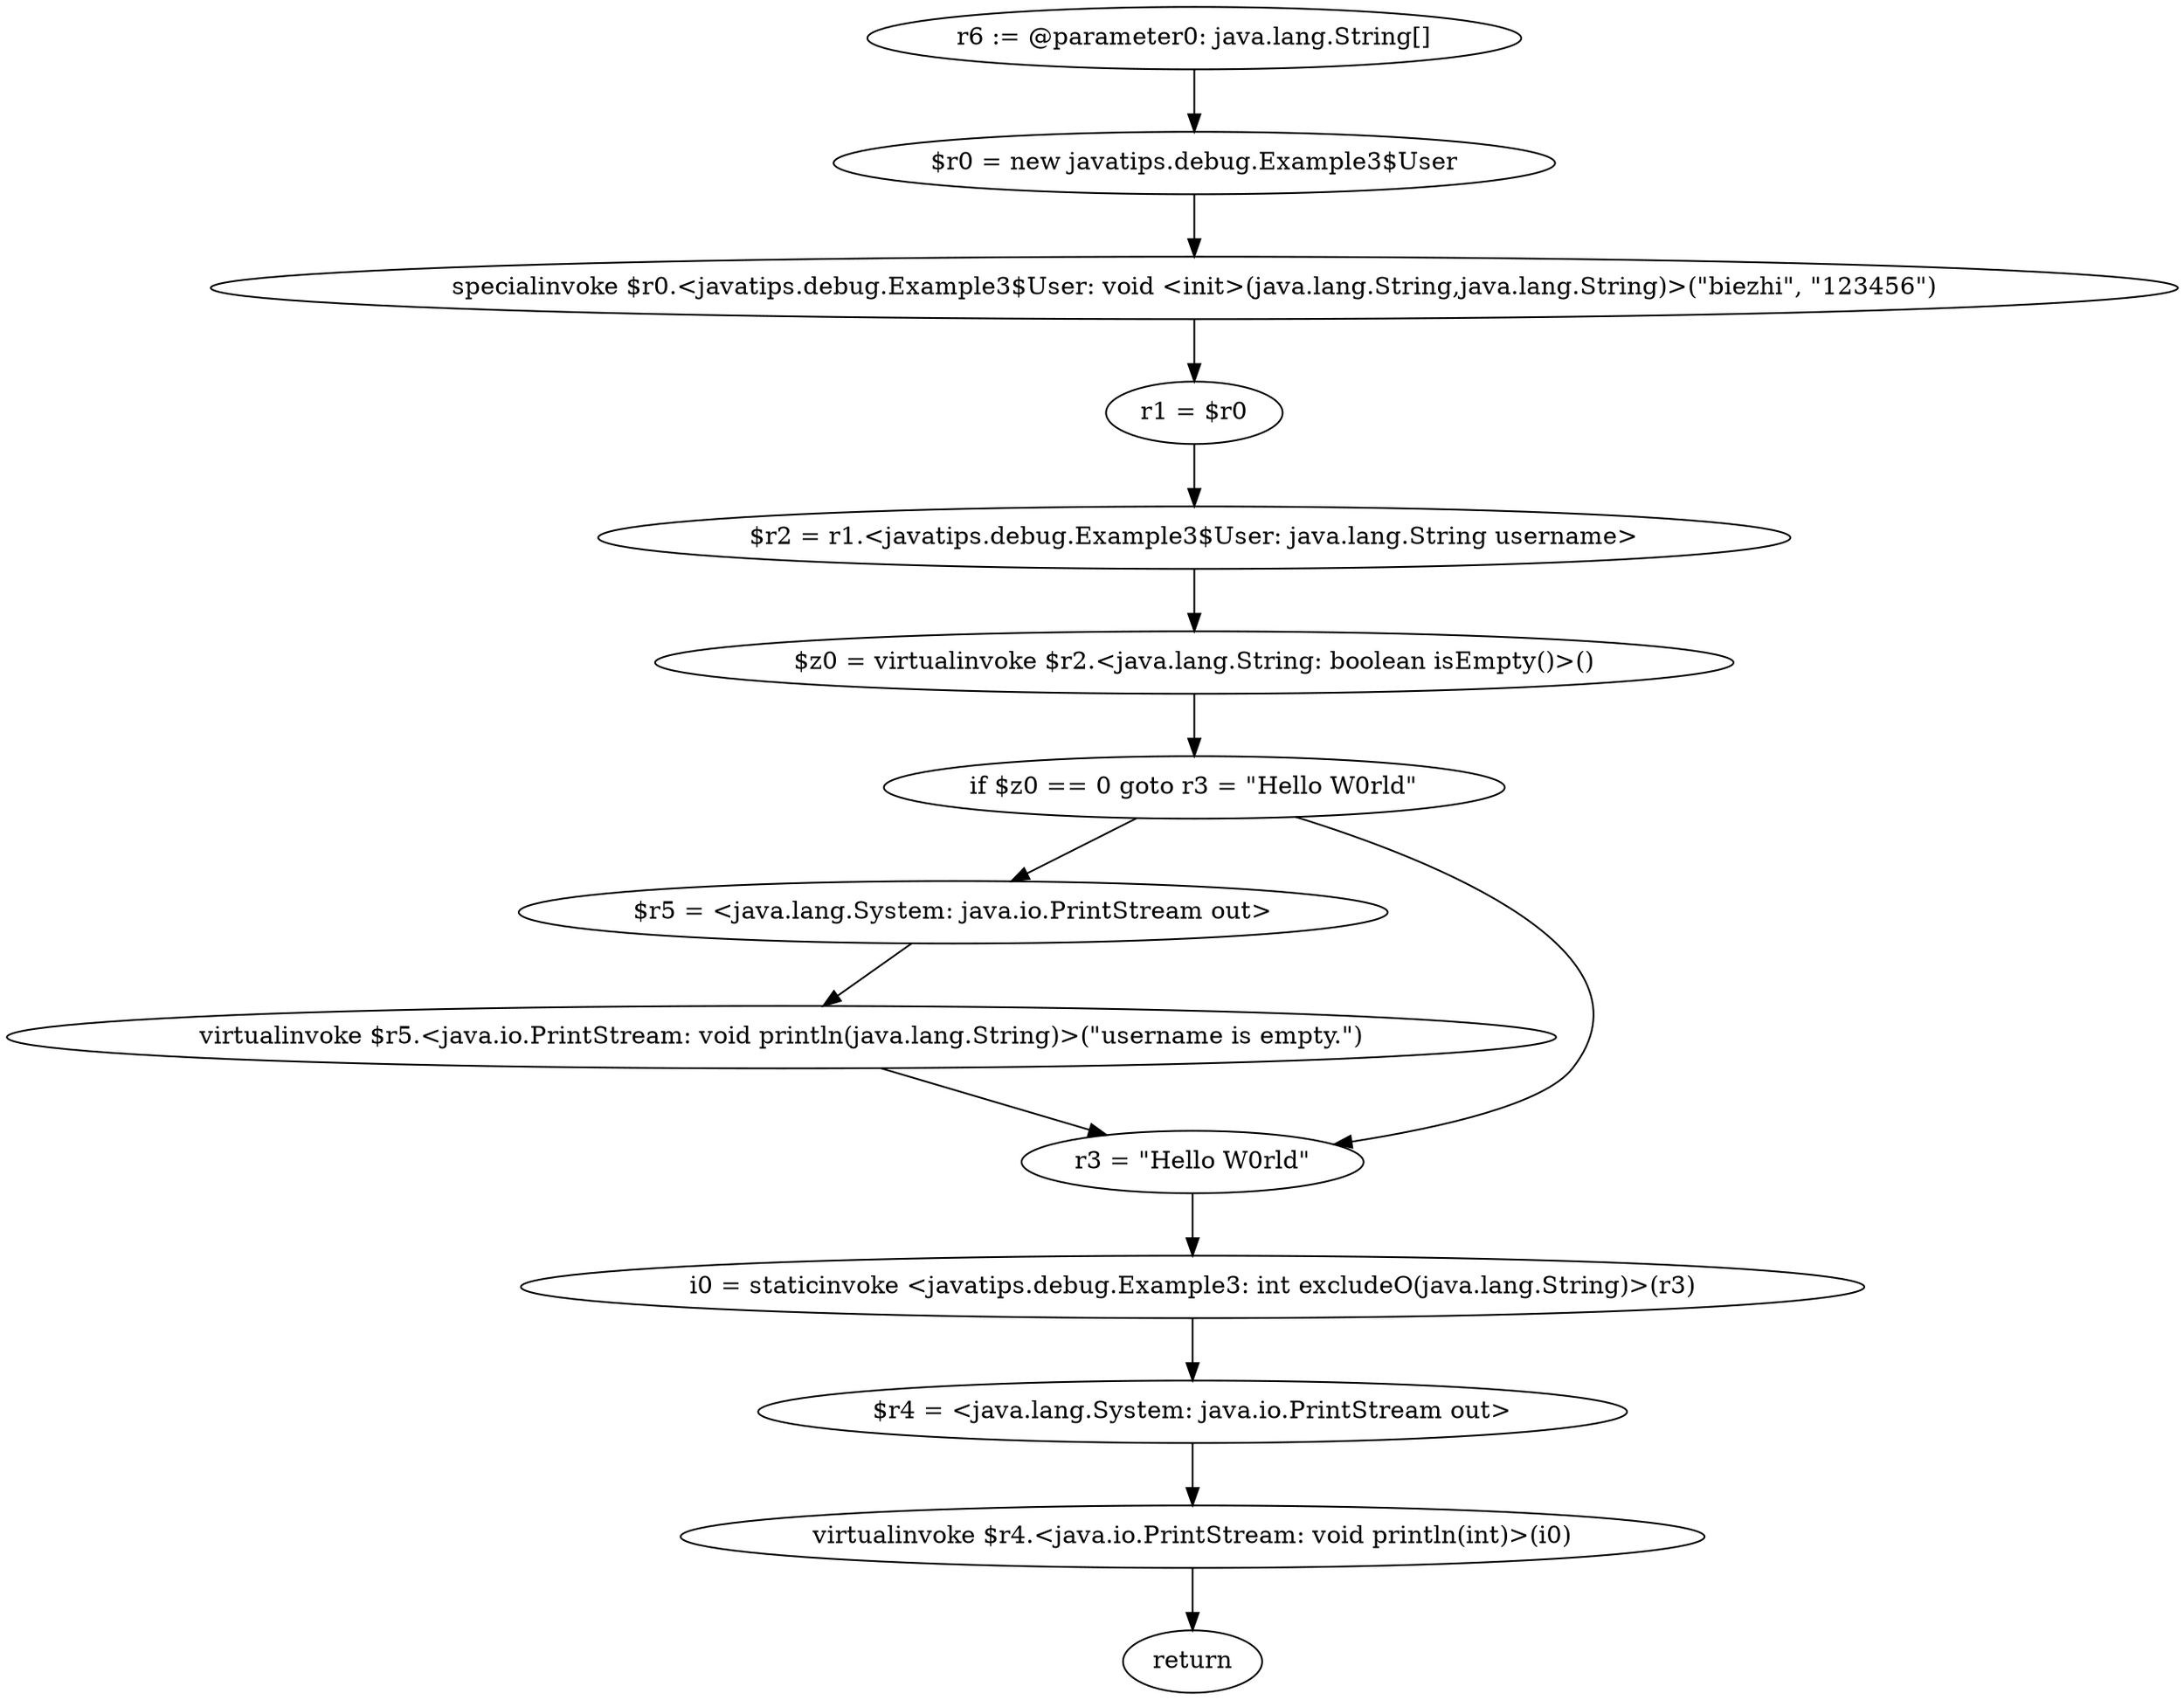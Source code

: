 digraph "unitGraph" {
    "r6 := @parameter0: java.lang.String[]"
    "$r0 = new javatips.debug.Example3$User"
    "specialinvoke $r0.<javatips.debug.Example3$User: void <init>(java.lang.String,java.lang.String)>(\"biezhi\", \"123456\")"
    "r1 = $r0"
    "$r2 = r1.<javatips.debug.Example3$User: java.lang.String username>"
    "$z0 = virtualinvoke $r2.<java.lang.String: boolean isEmpty()>()"
    "if $z0 == 0 goto r3 = \"Hello W0rld\""
    "$r5 = <java.lang.System: java.io.PrintStream out>"
    "virtualinvoke $r5.<java.io.PrintStream: void println(java.lang.String)>(\"username is empty.\")"
    "r3 = \"Hello W0rld\""
    "i0 = staticinvoke <javatips.debug.Example3: int excludeO(java.lang.String)>(r3)"
    "$r4 = <java.lang.System: java.io.PrintStream out>"
    "virtualinvoke $r4.<java.io.PrintStream: void println(int)>(i0)"
    "return"
    "r6 := @parameter0: java.lang.String[]"->"$r0 = new javatips.debug.Example3$User";
    "$r0 = new javatips.debug.Example3$User"->"specialinvoke $r0.<javatips.debug.Example3$User: void <init>(java.lang.String,java.lang.String)>(\"biezhi\", \"123456\")";
    "specialinvoke $r0.<javatips.debug.Example3$User: void <init>(java.lang.String,java.lang.String)>(\"biezhi\", \"123456\")"->"r1 = $r0";
    "r1 = $r0"->"$r2 = r1.<javatips.debug.Example3$User: java.lang.String username>";
    "$r2 = r1.<javatips.debug.Example3$User: java.lang.String username>"->"$z0 = virtualinvoke $r2.<java.lang.String: boolean isEmpty()>()";
    "$z0 = virtualinvoke $r2.<java.lang.String: boolean isEmpty()>()"->"if $z0 == 0 goto r3 = \"Hello W0rld\"";
    "if $z0 == 0 goto r3 = \"Hello W0rld\""->"$r5 = <java.lang.System: java.io.PrintStream out>";
    "if $z0 == 0 goto r3 = \"Hello W0rld\""->"r3 = \"Hello W0rld\"";
    "$r5 = <java.lang.System: java.io.PrintStream out>"->"virtualinvoke $r5.<java.io.PrintStream: void println(java.lang.String)>(\"username is empty.\")";
    "virtualinvoke $r5.<java.io.PrintStream: void println(java.lang.String)>(\"username is empty.\")"->"r3 = \"Hello W0rld\"";
    "r3 = \"Hello W0rld\""->"i0 = staticinvoke <javatips.debug.Example3: int excludeO(java.lang.String)>(r3)";
    "i0 = staticinvoke <javatips.debug.Example3: int excludeO(java.lang.String)>(r3)"->"$r4 = <java.lang.System: java.io.PrintStream out>";
    "$r4 = <java.lang.System: java.io.PrintStream out>"->"virtualinvoke $r4.<java.io.PrintStream: void println(int)>(i0)";
    "virtualinvoke $r4.<java.io.PrintStream: void println(int)>(i0)"->"return";
}
